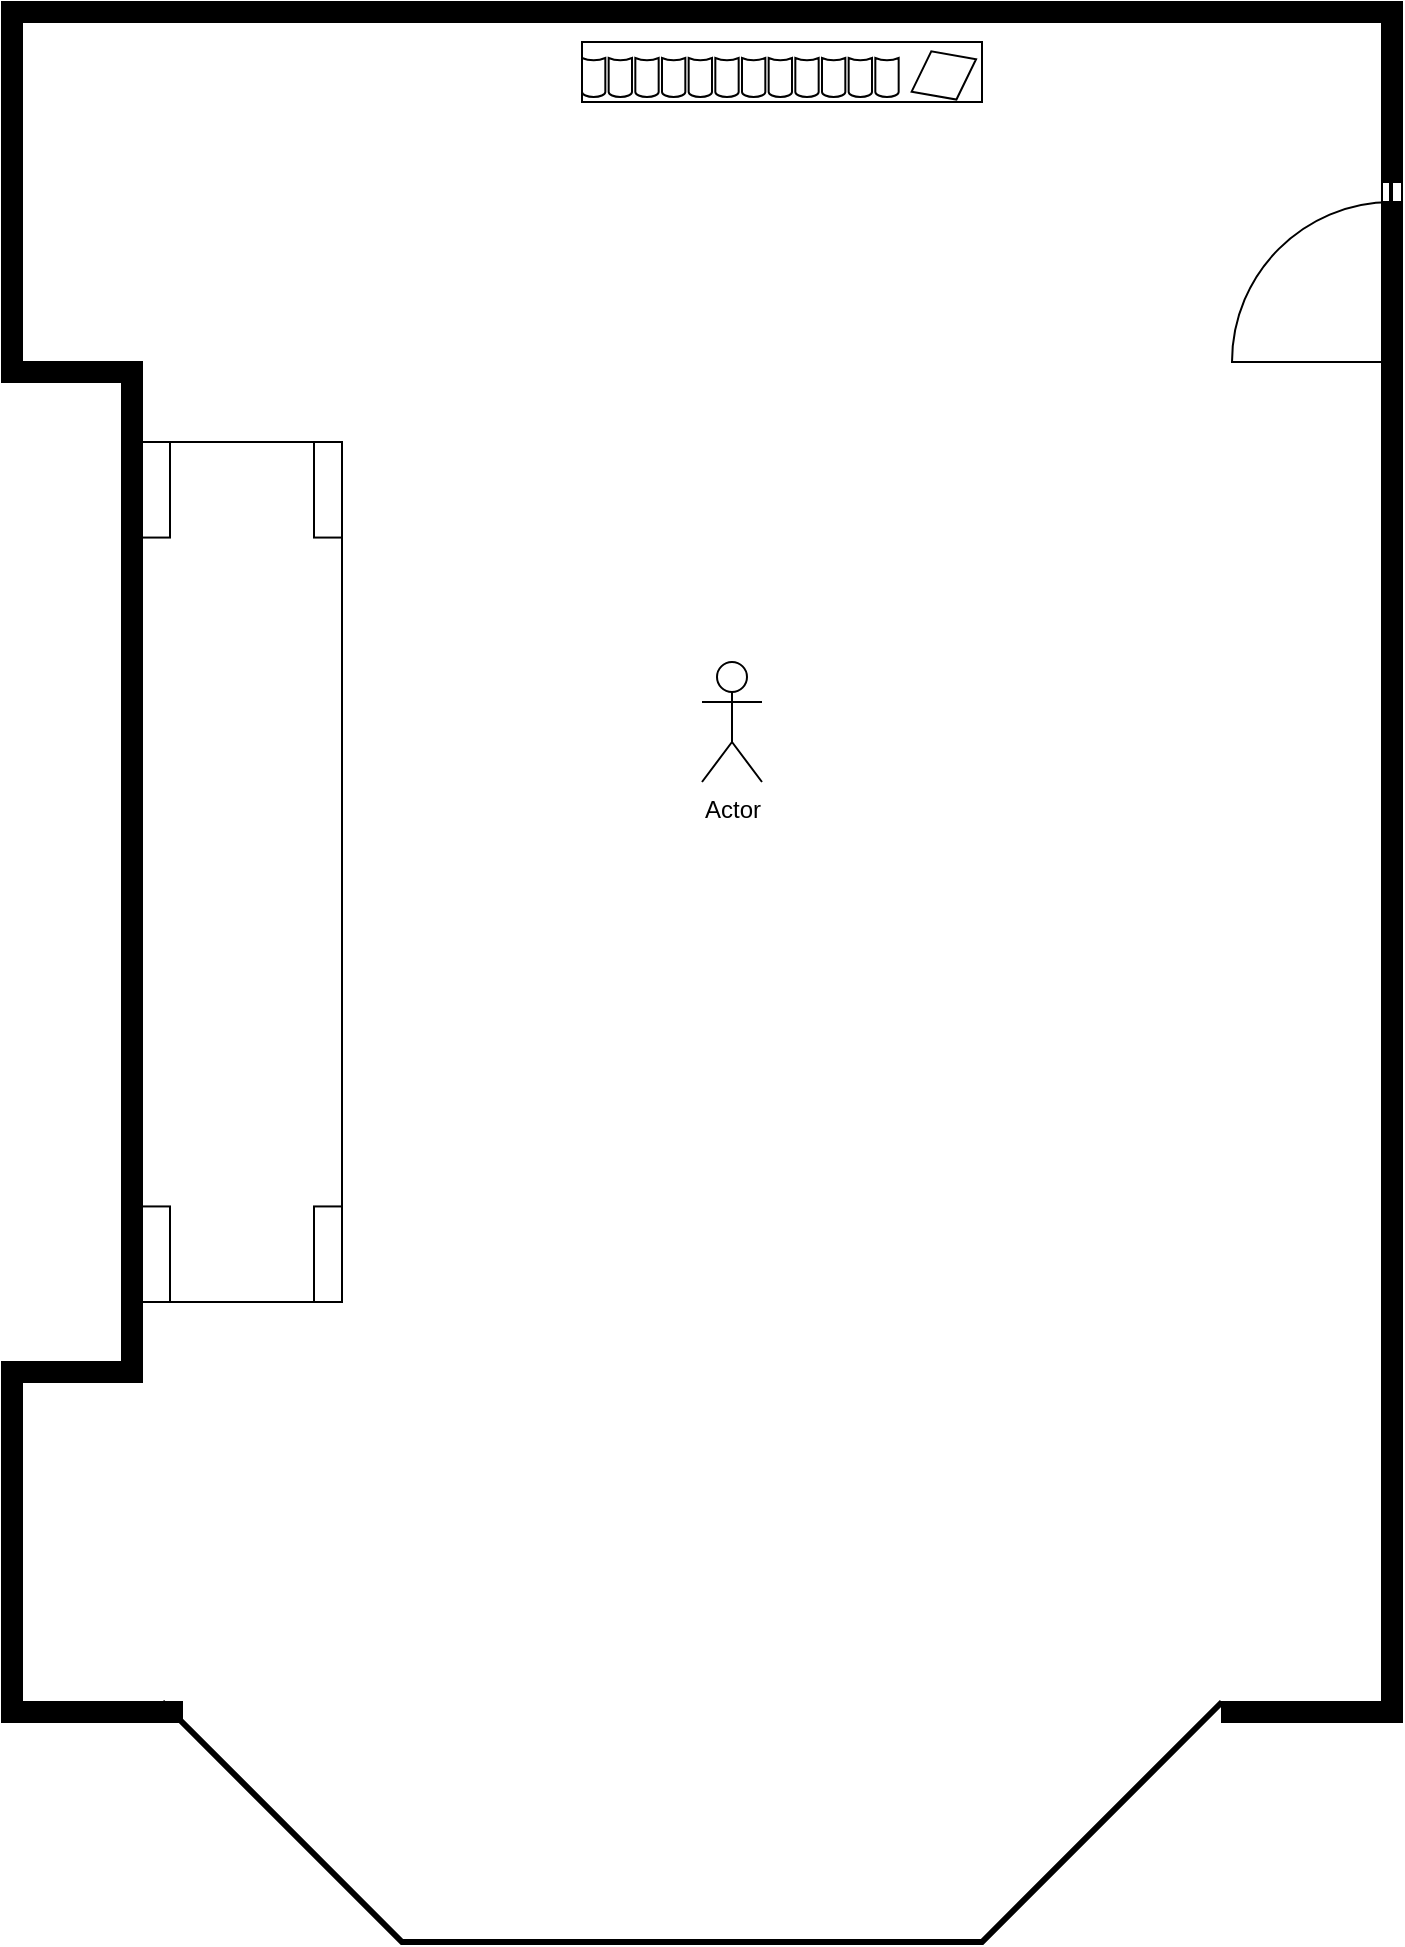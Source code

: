 <mxfile version="20.8.3" type="github">
  <diagram id="lYkciCjZ0IYru6rV7Du3" name="Page-1">
    <mxGraphModel dx="1897" dy="1761" grid="1" gridSize="10" guides="1" tooltips="1" connect="1" arrows="1" fold="1" page="1" pageScale="1" pageWidth="827" pageHeight="1169" math="0" shadow="0">
      <root>
        <mxCell id="0" />
        <mxCell id="1" parent="0" />
        <mxCell id="1JWr65DzDC-_oeMy7qy--1" value="" style="verticalLabelPosition=bottom;html=1;verticalAlign=top;align=center;shape=mxgraph.floorplan.wall;fillColor=strokeColor;" parent="1" vertex="1">
          <mxGeometry x="80" y="30" width="590" height="10" as="geometry" />
        </mxCell>
        <mxCell id="1JWr65DzDC-_oeMy7qy--2" value="" style="verticalLabelPosition=bottom;html=1;verticalAlign=top;align=center;shape=mxgraph.floorplan.wallCorner;fillColor=strokeColor;direction=south;" parent="1" vertex="1">
          <mxGeometry x="670" y="30" width="100" height="90" as="geometry" />
        </mxCell>
        <mxCell id="1JWr65DzDC-_oeMy7qy--3" value="" style="verticalLabelPosition=bottom;html=1;verticalAlign=top;align=center;shape=mxgraph.floorplan.windowGlider;dx=0.25;direction=south;" parent="1" vertex="1">
          <mxGeometry x="760" y="120" width="10" height="100" as="geometry" />
        </mxCell>
        <mxCell id="1JWr65DzDC-_oeMy7qy--4" value="" style="verticalLabelPosition=bottom;html=1;verticalAlign=top;align=center;shape=mxgraph.floorplan.doorRight;aspect=fixed;direction=south;" parent="1" vertex="1">
          <mxGeometry x="685" y="130" width="85" height="80" as="geometry" />
        </mxCell>
        <mxCell id="1JWr65DzDC-_oeMy7qy--5" value="" style="verticalLabelPosition=bottom;html=1;verticalAlign=top;align=center;shape=mxgraph.floorplan.wall;fillColor=strokeColor;direction=south;" parent="1" vertex="1">
          <mxGeometry x="760" y="130" width="10" height="670" as="geometry" />
        </mxCell>
        <mxCell id="1JWr65DzDC-_oeMy7qy--6" value="" style="verticalLabelPosition=bottom;html=1;verticalAlign=top;align=center;shape=mxgraph.floorplan.wallCorner;fillColor=strokeColor;direction=west" parent="1" vertex="1">
          <mxGeometry x="680" y="800" width="90" height="90" as="geometry" />
        </mxCell>
        <mxCell id="1JWr65DzDC-_oeMy7qy--7" value="" style="verticalLabelPosition=bottom;html=1;verticalAlign=top;align=center;shape=mxgraph.floorplan.wallCorner;fillColor=strokeColor;direction=north" parent="1" vertex="1">
          <mxGeometry x="70" y="720" width="90" height="170" as="geometry" />
        </mxCell>
        <mxCell id="1JWr65DzDC-_oeMy7qy--8" value="" style="verticalLabelPosition=bottom;html=1;verticalAlign=top;align=center;shape=mxgraph.floorplan.windowBow;strokeWidth=3;" parent="1" vertex="1">
          <mxGeometry x="150" y="880" width="530" height="120" as="geometry" />
        </mxCell>
        <mxCell id="1JWr65DzDC-_oeMy7qy--9" value="" style="verticalLabelPosition=bottom;html=1;verticalAlign=top;align=center;shape=mxgraph.floorplan.wallCorner;fillColor=strokeColor;direction=west" parent="1" vertex="1">
          <mxGeometry x="70" y="710" width="60" height="10" as="geometry" />
        </mxCell>
        <mxCell id="1JWr65DzDC-_oeMy7qy--11" value="" style="verticalLabelPosition=bottom;html=1;verticalAlign=top;align=center;shape=mxgraph.floorplan.wallCorner;fillColor=strokeColor;" parent="1" vertex="1">
          <mxGeometry x="70" y="30" width="35" height="160" as="geometry" />
        </mxCell>
        <mxCell id="1JWr65DzDC-_oeMy7qy--12" value="" style="verticalLabelPosition=bottom;html=1;verticalAlign=top;align=center;shape=mxgraph.floorplan.wallCorner;fillColor=strokeColor;direction=north" parent="1" vertex="1">
          <mxGeometry x="70" y="190" width="70" height="30" as="geometry" />
        </mxCell>
        <mxCell id="1JWr65DzDC-_oeMy7qy--13" value="" style="verticalLabelPosition=bottom;html=1;verticalAlign=top;align=center;shape=mxgraph.floorplan.wall;fillColor=strokeColor;direction=south;" parent="1" vertex="1">
          <mxGeometry x="130" y="220" width="10" height="500" as="geometry" />
        </mxCell>
        <mxCell id="1JWr65DzDC-_oeMy7qy--14" value="" style="verticalLabelPosition=bottom;html=1;verticalAlign=top;align=center;shape=mxgraph.floorplan.bookcase;" parent="1" vertex="1">
          <mxGeometry x="360" y="50" width="200" height="30" as="geometry" />
        </mxCell>
        <mxCell id="1JWr65DzDC-_oeMy7qy--15" value="" style="verticalLabelPosition=bottom;html=1;verticalAlign=top;align=center;shape=mxgraph.floorplan.table;direction=south;" parent="1" vertex="1">
          <mxGeometry x="140" y="250" width="100" height="430" as="geometry" />
        </mxCell>
        <mxCell id="tQI03sUeo4c8Mdp4Xgp8-1" value="Actor" style="shape=umlActor;verticalLabelPosition=bottom;verticalAlign=top;html=1;outlineConnect=0;" vertex="1" parent="1">
          <mxGeometry x="420" y="360" width="30" height="60" as="geometry" />
        </mxCell>
      </root>
    </mxGraphModel>
  </diagram>
</mxfile>
